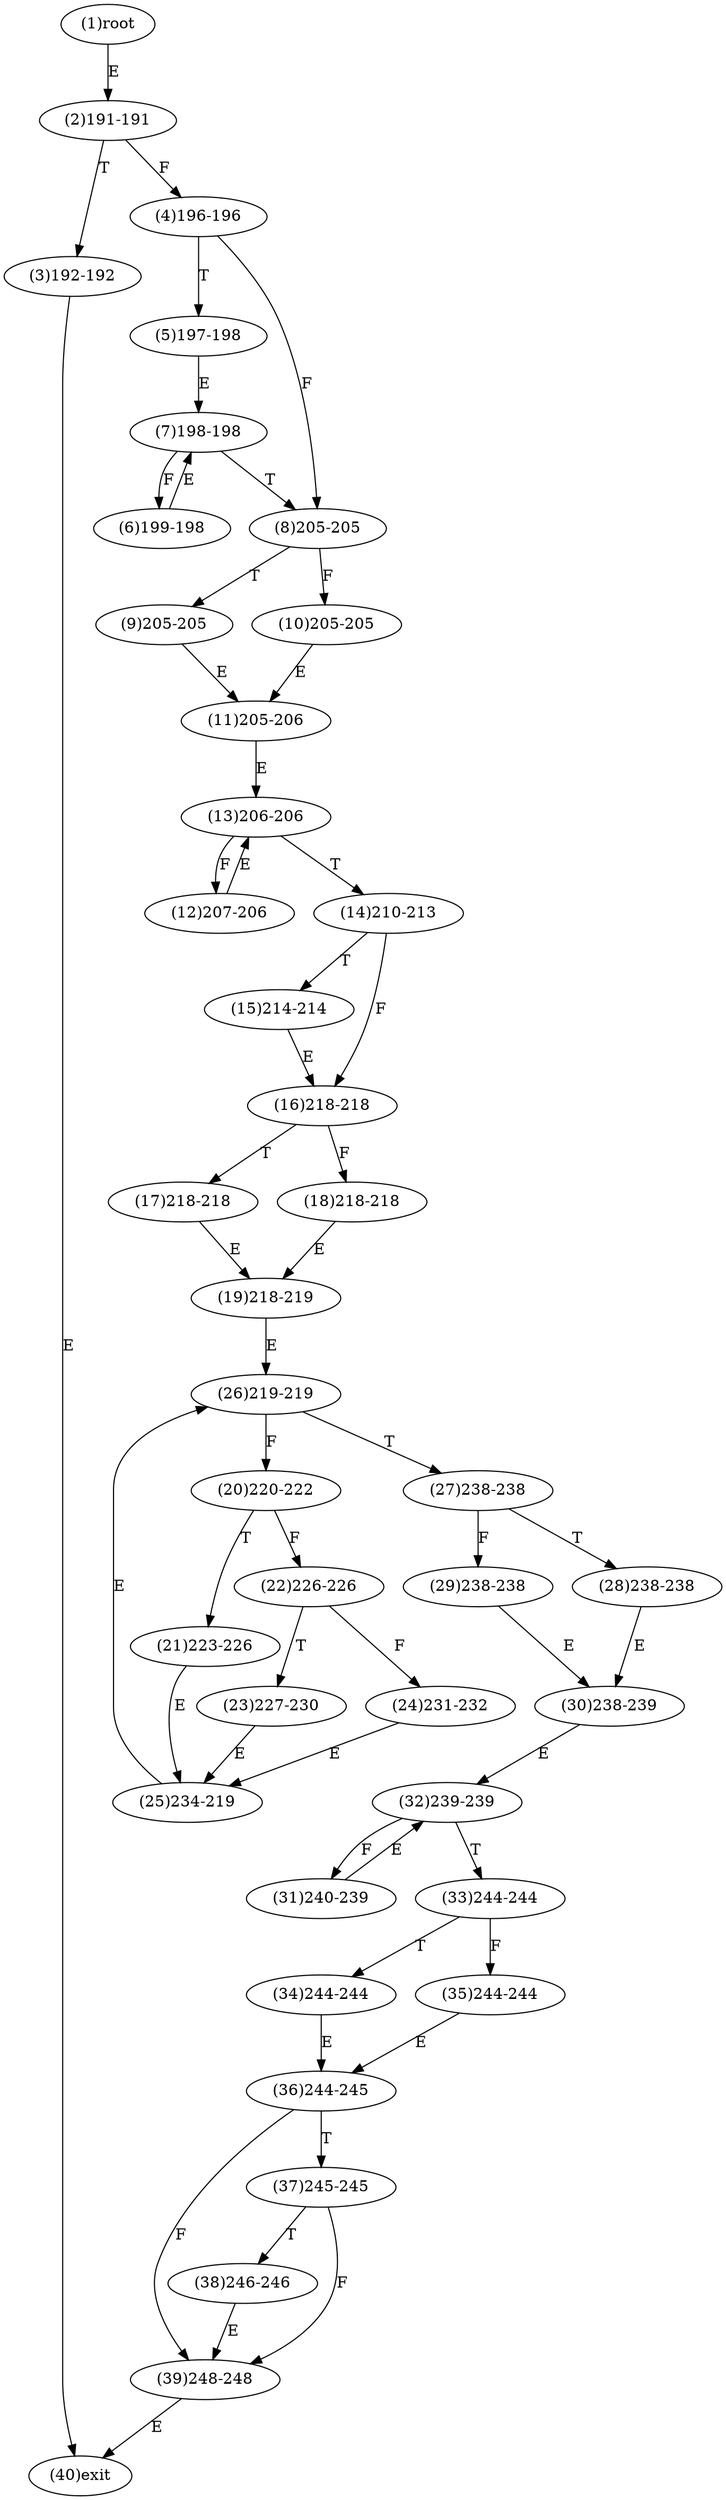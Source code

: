 digraph "" { 
1[ label="(1)root"];
2[ label="(2)191-191"];
3[ label="(3)192-192"];
4[ label="(4)196-196"];
5[ label="(5)197-198"];
6[ label="(6)199-198"];
7[ label="(7)198-198"];
8[ label="(8)205-205"];
9[ label="(9)205-205"];
10[ label="(10)205-205"];
11[ label="(11)205-206"];
12[ label="(12)207-206"];
13[ label="(13)206-206"];
14[ label="(14)210-213"];
15[ label="(15)214-214"];
17[ label="(17)218-218"];
16[ label="(16)218-218"];
19[ label="(19)218-219"];
18[ label="(18)218-218"];
21[ label="(21)223-226"];
20[ label="(20)220-222"];
23[ label="(23)227-230"];
22[ label="(22)226-226"];
25[ label="(25)234-219"];
24[ label="(24)231-232"];
27[ label="(27)238-238"];
26[ label="(26)219-219"];
29[ label="(29)238-238"];
28[ label="(28)238-238"];
31[ label="(31)240-239"];
30[ label="(30)238-239"];
34[ label="(34)244-244"];
35[ label="(35)244-244"];
32[ label="(32)239-239"];
33[ label="(33)244-244"];
38[ label="(38)246-246"];
39[ label="(39)248-248"];
36[ label="(36)244-245"];
37[ label="(37)245-245"];
40[ label="(40)exit"];
1->2[ label="E"];
2->4[ label="F"];
2->3[ label="T"];
3->40[ label="E"];
4->8[ label="F"];
4->5[ label="T"];
5->7[ label="E"];
6->7[ label="E"];
7->6[ label="F"];
7->8[ label="T"];
8->10[ label="F"];
8->9[ label="T"];
9->11[ label="E"];
10->11[ label="E"];
11->13[ label="E"];
12->13[ label="E"];
13->12[ label="F"];
13->14[ label="T"];
14->16[ label="F"];
14->15[ label="T"];
15->16[ label="E"];
16->18[ label="F"];
16->17[ label="T"];
17->19[ label="E"];
18->19[ label="E"];
19->26[ label="E"];
20->22[ label="F"];
20->21[ label="T"];
21->25[ label="E"];
22->24[ label="F"];
22->23[ label="T"];
23->25[ label="E"];
24->25[ label="E"];
25->26[ label="E"];
26->20[ label="F"];
26->27[ label="T"];
27->29[ label="F"];
27->28[ label="T"];
28->30[ label="E"];
29->30[ label="E"];
30->32[ label="E"];
31->32[ label="E"];
32->31[ label="F"];
32->33[ label="T"];
33->35[ label="F"];
33->34[ label="T"];
34->36[ label="E"];
35->36[ label="E"];
36->39[ label="F"];
36->37[ label="T"];
37->39[ label="F"];
37->38[ label="T"];
38->39[ label="E"];
39->40[ label="E"];
}